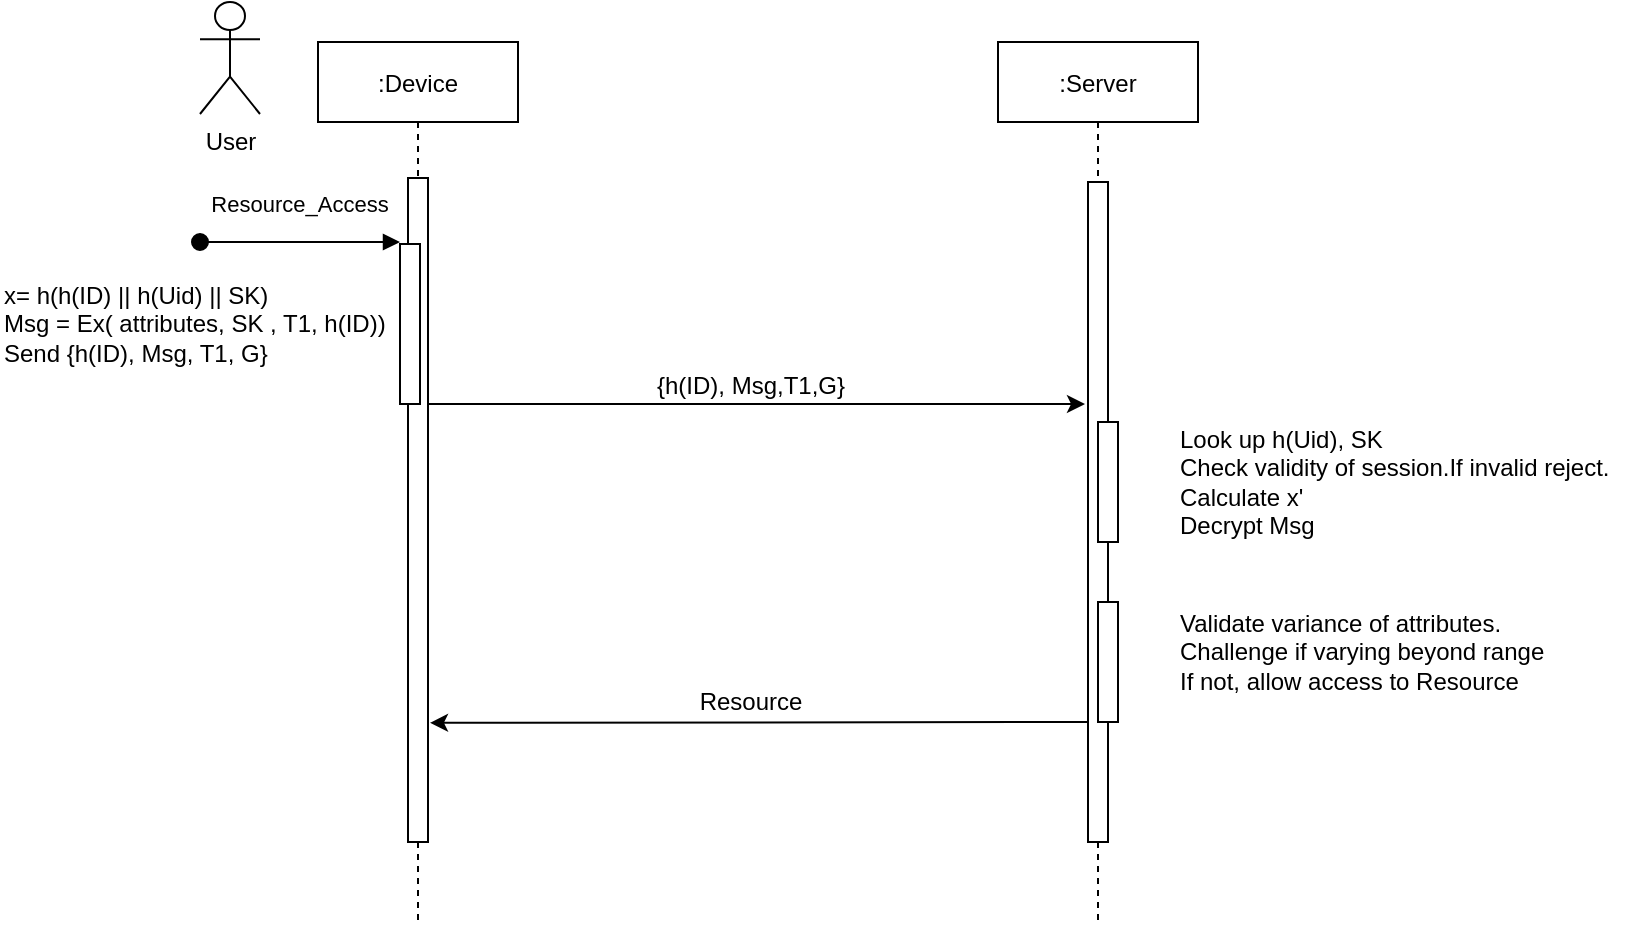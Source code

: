 <mxfile version="15.9.4" type="github">
  <diagram id="kgpKYQtTHZ0yAKxKKP6v" name="Page-1">
    <mxGraphModel dx="949" dy="617" grid="1" gridSize="10" guides="1" tooltips="1" connect="1" arrows="1" fold="1" page="1" pageScale="1" pageWidth="850" pageHeight="1100" math="0" shadow="0">
      <root>
        <mxCell id="0" />
        <mxCell id="1" parent="0" />
        <mxCell id="3nuBFxr9cyL0pnOWT2aG-1" value=":Device" style="shape=umlLifeline;perimeter=lifelinePerimeter;container=1;collapsible=0;recursiveResize=0;rounded=0;shadow=0;strokeWidth=1;" parent="1" vertex="1">
          <mxGeometry x="179" y="80" width="100" height="440" as="geometry" />
        </mxCell>
        <mxCell id="3nuBFxr9cyL0pnOWT2aG-5" value=":Server" style="shape=umlLifeline;perimeter=lifelinePerimeter;container=1;collapsible=0;recursiveResize=0;rounded=0;shadow=0;strokeWidth=1;" parent="1" vertex="1">
          <mxGeometry x="519" y="80" width="100" height="440" as="geometry" />
        </mxCell>
        <mxCell id="3nuBFxr9cyL0pnOWT2aG-6" value="" style="points=[];perimeter=orthogonalPerimeter;rounded=0;shadow=0;strokeWidth=1;" parent="3nuBFxr9cyL0pnOWT2aG-5" vertex="1">
          <mxGeometry x="45" y="70" width="10" height="330" as="geometry" />
        </mxCell>
        <mxCell id="ngCmAi4P7sYmXVYjvyKM-15" value="" style="endArrow=classic;html=1;rounded=0;exitX=0;exitY=0.972;exitDx=0;exitDy=0;exitPerimeter=0;" edge="1" parent="3nuBFxr9cyL0pnOWT2aG-5">
          <mxGeometry width="50" height="50" relative="1" as="geometry">
            <mxPoint x="45" y="340.0" as="sourcePoint" />
            <mxPoint x="-284" y="340.4" as="targetPoint" />
          </mxGeometry>
        </mxCell>
        <mxCell id="ngCmAi4P7sYmXVYjvyKM-27" value="" style="html=1;points=[];perimeter=orthogonalPerimeter;" vertex="1" parent="3nuBFxr9cyL0pnOWT2aG-5">
          <mxGeometry x="50" y="280" width="10" height="60" as="geometry" />
        </mxCell>
        <mxCell id="ngCmAi4P7sYmXVYjvyKM-28" value="" style="html=1;points=[];perimeter=orthogonalPerimeter;" vertex="1" parent="3nuBFxr9cyL0pnOWT2aG-5">
          <mxGeometry x="50" y="190" width="10" height="60" as="geometry" />
        </mxCell>
        <mxCell id="C2U9HuYAeTP8XwX2KnLO-1" value="User" style="shape=umlActor;verticalLabelPosition=bottom;verticalAlign=top;html=1;outlineConnect=0;" parent="1" vertex="1">
          <mxGeometry x="120" y="60" width="30" height="56" as="geometry" />
        </mxCell>
        <mxCell id="ngCmAi4P7sYmXVYjvyKM-6" value="x= h(h(ID) || h(Uid) || SK)&lt;br&gt;Msg = Ex( attributes, SK , T1, h(ID))&lt;br&gt;Send {h(ID), Msg, T1, G}" style="text;html=1;align=left;verticalAlign=middle;resizable=0;points=[];autosize=1;strokeColor=none;fillColor=none;" vertex="1" parent="1">
          <mxGeometry x="20" y="196" width="210" height="50" as="geometry" />
        </mxCell>
        <mxCell id="ngCmAi4P7sYmXVYjvyKM-8" value="" style="endArrow=classic;html=1;rounded=0;" edge="1" parent="1">
          <mxGeometry width="50" height="50" relative="1" as="geometry">
            <mxPoint x="234" y="261" as="sourcePoint" />
            <mxPoint x="562.5" y="261" as="targetPoint" />
          </mxGeometry>
        </mxCell>
        <mxCell id="ngCmAi4P7sYmXVYjvyKM-9" value="{h(ID), Msg,T1,G}" style="text;html=1;align=center;verticalAlign=middle;resizable=0;points=[];autosize=1;strokeColor=none;fillColor=none;" vertex="1" parent="1">
          <mxGeometry x="340" y="242" width="110" height="20" as="geometry" />
        </mxCell>
        <mxCell id="ngCmAi4P7sYmXVYjvyKM-11" value="Look up h(Uid), SK&lt;br&gt;Check validity of session.If invalid reject.&lt;br&gt;Calculate x&#39;&lt;br&gt;Decrypt Msg" style="text;html=1;align=left;verticalAlign=middle;resizable=0;points=[];autosize=1;strokeColor=none;fillColor=none;" vertex="1" parent="1">
          <mxGeometry x="608" y="270" width="230" height="60" as="geometry" />
        </mxCell>
        <mxCell id="ngCmAi4P7sYmXVYjvyKM-14" value="Validate variance of attributes.&lt;br&gt;Challenge if varying beyond range&lt;br&gt;If not, allow access to Resource" style="text;html=1;align=left;verticalAlign=middle;resizable=0;points=[];autosize=1;strokeColor=none;fillColor=none;" vertex="1" parent="1">
          <mxGeometry x="608" y="360" width="200" height="50" as="geometry" />
        </mxCell>
        <mxCell id="3nuBFxr9cyL0pnOWT2aG-2" value="" style="points=[];perimeter=orthogonalPerimeter;rounded=0;shadow=0;strokeWidth=1;" parent="1" vertex="1">
          <mxGeometry x="224" y="148" width="10" height="332" as="geometry" />
        </mxCell>
        <mxCell id="ngCmAi4P7sYmXVYjvyKM-4" value="Resource_Access" style="verticalAlign=bottom;startArrow=oval;endArrow=block;startSize=8;shadow=0;strokeWidth=1;" edge="1" parent="1">
          <mxGeometry y="10" relative="1" as="geometry">
            <mxPoint x="120" y="180" as="sourcePoint" />
            <mxPoint x="220" y="180" as="targetPoint" />
            <mxPoint as="offset" />
          </mxGeometry>
        </mxCell>
        <mxCell id="ngCmAi4P7sYmXVYjvyKM-25" value="" style="html=1;points=[];perimeter=orthogonalPerimeter;" vertex="1" parent="1">
          <mxGeometry x="220" y="181" width="10" height="80" as="geometry" />
        </mxCell>
        <mxCell id="ngCmAi4P7sYmXVYjvyKM-29" value="Resource" style="text;html=1;align=center;verticalAlign=middle;resizable=0;points=[];autosize=1;strokeColor=none;fillColor=none;" vertex="1" parent="1">
          <mxGeometry x="360" y="400" width="70" height="20" as="geometry" />
        </mxCell>
      </root>
    </mxGraphModel>
  </diagram>
</mxfile>
